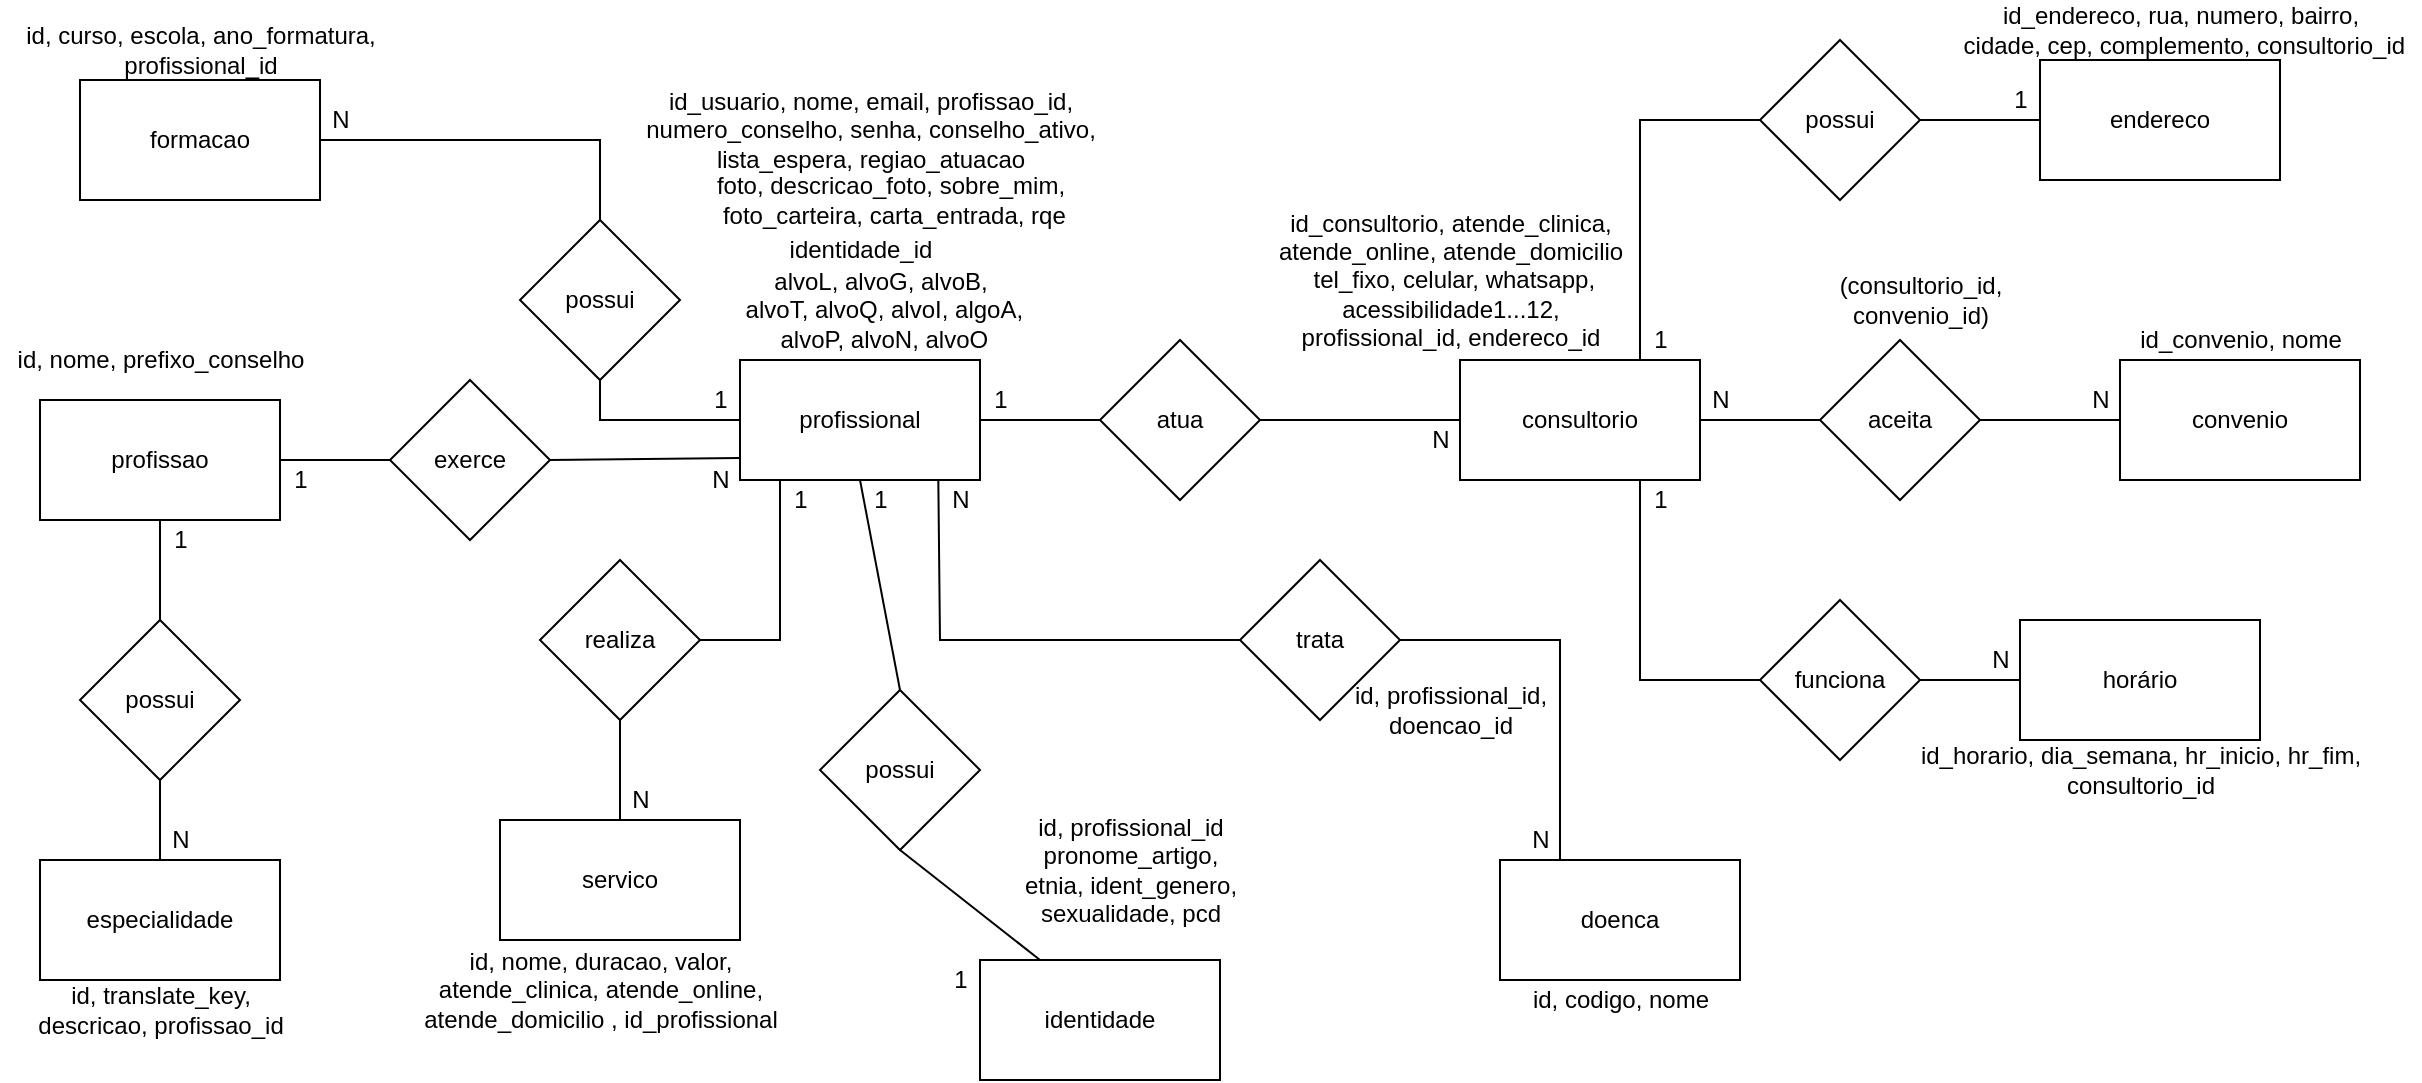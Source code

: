 <mxfile version="20.0.4" type="device"><diagram id="D3DDnIpMp7syWgpgnjYc" name="Page-1"><mxGraphModel dx="1583" dy="631" grid="1" gridSize="10" guides="1" tooltips="1" connect="1" arrows="1" fold="1" page="1" pageScale="1" pageWidth="827" pageHeight="1169" math="0" shadow="0"><root><mxCell id="0"/><mxCell id="1" parent="0"/><mxCell id="sRLIQsQh0YKUHEPlZo1W-2" value="profissional" style="rounded=0;whiteSpace=wrap;html=1;" parent="1" vertex="1"><mxGeometry x="670" y="230" width="120" height="60" as="geometry"/></mxCell><mxCell id="sRLIQsQh0YKUHEPlZo1W-3" value="id_usuario, nome, email, profissao_id,&lt;br&gt;numero_conselho, senha, conselho_ativo,&lt;br&gt;lista_espera, regiao_atuacao" style="text;html=1;align=center;verticalAlign=middle;resizable=0;points=[];autosize=1;strokeColor=none;fillColor=none;" parent="1" vertex="1"><mxGeometry x="615" y="90" width="240" height="50" as="geometry"/></mxCell><mxCell id="sRLIQsQh0YKUHEPlZo1W-13" value="foto, descricao_foto, sobre_mim,&lt;br&gt;&amp;nbsp;foto_carteira, carta_entrada, rqe" style="text;html=1;align=center;verticalAlign=middle;resizable=0;points=[];autosize=1;strokeColor=none;fillColor=none;" parent="1" vertex="1"><mxGeometry x="650" y="135" width="190" height="30" as="geometry"/></mxCell><mxCell id="sRLIQsQh0YKUHEPlZo1W-14" value="consultorio" style="rounded=0;whiteSpace=wrap;html=1;" parent="1" vertex="1"><mxGeometry x="1030" y="230" width="120" height="60" as="geometry"/></mxCell><mxCell id="sRLIQsQh0YKUHEPlZo1W-15" value="id_consultorio, atende_clinica,&lt;br&gt;atende_online, atende_domicilio&lt;br&gt;&amp;nbsp;tel_fixo, celular, whatsapp, &lt;br&gt;acessibilidade1...12,&lt;br&gt;profissional_id, endereco_id" style="text;html=1;align=center;verticalAlign=middle;resizable=0;points=[];autosize=1;strokeColor=none;fillColor=none;" parent="1" vertex="1"><mxGeometry x="930" y="150" width="190" height="80" as="geometry"/></mxCell><mxCell id="sRLIQsQh0YKUHEPlZo1W-16" value="convenio" style="rounded=0;whiteSpace=wrap;html=1;" parent="1" vertex="1"><mxGeometry x="1360" y="230" width="120" height="60" as="geometry"/></mxCell><mxCell id="sRLIQsQh0YKUHEPlZo1W-17" value="endereco" style="rounded=0;whiteSpace=wrap;html=1;" parent="1" vertex="1"><mxGeometry x="1320" y="80" width="120" height="60" as="geometry"/></mxCell><mxCell id="sRLIQsQh0YKUHEPlZo1W-18" value="id_endereco, rua, numero, bairro,&lt;br&gt;&amp;nbsp;cidade, cep, complemento, consultorio_id" style="text;html=1;align=center;verticalAlign=middle;resizable=0;points=[];autosize=1;strokeColor=none;fillColor=none;" parent="1" vertex="1"><mxGeometry x="1270" y="50" width="240" height="30" as="geometry"/></mxCell><mxCell id="sRLIQsQh0YKUHEPlZo1W-19" value="id_convenio, nome" style="text;html=1;align=center;verticalAlign=middle;resizable=0;points=[];autosize=1;strokeColor=none;fillColor=none;" parent="1" vertex="1"><mxGeometry x="1360" y="210" width="120" height="20" as="geometry"/></mxCell><mxCell id="sRLIQsQh0YKUHEPlZo1W-21" value="" style="endArrow=none;html=1;rounded=0;exitX=0;exitY=0.5;exitDx=0;exitDy=0;entryX=0.75;entryY=0;entryDx=0;entryDy=0;" parent="1" source="sRLIQsQh0YKUHEPlZo1W-22" target="sRLIQsQh0YKUHEPlZo1W-14" edge="1"><mxGeometry width="50" height="50" relative="1" as="geometry"><mxPoint x="720" y="100" as="sourcePoint"/><mxPoint x="590" y="220" as="targetPoint"/><Array as="points"><mxPoint x="1120" y="110"/></Array></mxGeometry></mxCell><mxCell id="sRLIQsQh0YKUHEPlZo1W-22" value="possui" style="rhombus;whiteSpace=wrap;html=1;" parent="1" vertex="1"><mxGeometry x="1180" y="70" width="80" height="80" as="geometry"/></mxCell><mxCell id="sRLIQsQh0YKUHEPlZo1W-23" value="atua" style="rhombus;whiteSpace=wrap;html=1;" parent="1" vertex="1"><mxGeometry x="850" y="220" width="80" height="80" as="geometry"/></mxCell><mxCell id="sRLIQsQh0YKUHEPlZo1W-24" value="" style="endArrow=none;html=1;rounded=0;exitX=1;exitY=0.5;exitDx=0;exitDy=0;entryX=0;entryY=0.5;entryDx=0;entryDy=0;" parent="1" source="sRLIQsQh0YKUHEPlZo1W-2" target="sRLIQsQh0YKUHEPlZo1W-23" edge="1"><mxGeometry width="50" height="50" relative="1" as="geometry"><mxPoint x="1090" y="220" as="sourcePoint"/><mxPoint x="1140" y="170" as="targetPoint"/><Array as="points"/></mxGeometry></mxCell><mxCell id="sRLIQsQh0YKUHEPlZo1W-25" value="" style="endArrow=none;html=1;rounded=0;entryX=0;entryY=0.5;entryDx=0;entryDy=0;exitX=1;exitY=0.5;exitDx=0;exitDy=0;" parent="1" source="sRLIQsQh0YKUHEPlZo1W-23" target="sRLIQsQh0YKUHEPlZo1W-14" edge="1"><mxGeometry width="50" height="50" relative="1" as="geometry"><mxPoint x="1090" y="220" as="sourcePoint"/><mxPoint x="1140" y="170" as="targetPoint"/><Array as="points"><mxPoint x="980" y="260"/></Array></mxGeometry></mxCell><mxCell id="sRLIQsQh0YKUHEPlZo1W-26" value="aceita" style="rhombus;whiteSpace=wrap;html=1;" parent="1" vertex="1"><mxGeometry x="1210" y="220" width="80" height="80" as="geometry"/></mxCell><mxCell id="sRLIQsQh0YKUHEPlZo1W-28" value="" style="endArrow=none;html=1;rounded=0;entryX=0;entryY=0.5;entryDx=0;entryDy=0;exitX=1;exitY=0.5;exitDx=0;exitDy=0;" parent="1" source="sRLIQsQh0YKUHEPlZo1W-26" target="sRLIQsQh0YKUHEPlZo1W-16" edge="1"><mxGeometry width="50" height="50" relative="1" as="geometry"><mxPoint x="1090" y="220" as="sourcePoint"/><mxPoint x="1140" y="170" as="targetPoint"/></mxGeometry></mxCell><mxCell id="sRLIQsQh0YKUHEPlZo1W-29" value="N" style="text;html=1;align=center;verticalAlign=middle;resizable=0;points=[];autosize=1;strokeColor=none;fillColor=none;" parent="1" vertex="1"><mxGeometry x="1150" y="240" width="20" height="20" as="geometry"/></mxCell><mxCell id="sRLIQsQh0YKUHEPlZo1W-30" value="N" style="text;html=1;align=center;verticalAlign=middle;resizable=0;points=[];autosize=1;strokeColor=none;fillColor=none;" parent="1" vertex="1"><mxGeometry x="1290" y="370" width="20" height="20" as="geometry"/></mxCell><mxCell id="sRLIQsQh0YKUHEPlZo1W-31" value="(consultorio_id,&lt;br&gt;convenio_id)" style="text;html=1;align=center;verticalAlign=middle;resizable=0;points=[];autosize=1;strokeColor=none;fillColor=none;" parent="1" vertex="1"><mxGeometry x="1210" y="185" width="100" height="30" as="geometry"/></mxCell><mxCell id="sRLIQsQh0YKUHEPlZo1W-32" value="1" style="text;html=1;align=center;verticalAlign=middle;resizable=0;points=[];autosize=1;strokeColor=none;fillColor=none;" parent="1" vertex="1"><mxGeometry x="1120" y="290" width="20" height="20" as="geometry"/></mxCell><mxCell id="sRLIQsQh0YKUHEPlZo1W-33" value="1" style="text;html=1;align=center;verticalAlign=middle;resizable=0;points=[];autosize=1;strokeColor=none;fillColor=none;" parent="1" vertex="1"><mxGeometry x="1300" y="90" width="20" height="20" as="geometry"/></mxCell><mxCell id="sRLIQsQh0YKUHEPlZo1W-34" value="horário" style="rounded=0;whiteSpace=wrap;html=1;" parent="1" vertex="1"><mxGeometry x="1310" y="360" width="120" height="60" as="geometry"/></mxCell><mxCell id="sRLIQsQh0YKUHEPlZo1W-35" value="funciona" style="rhombus;whiteSpace=wrap;html=1;" parent="1" vertex="1"><mxGeometry x="1180" y="350" width="80" height="80" as="geometry"/></mxCell><mxCell id="sRLIQsQh0YKUHEPlZo1W-36" value="" style="endArrow=none;html=1;rounded=0;entryX=0;entryY=0.5;entryDx=0;entryDy=0;exitX=1;exitY=0.5;exitDx=0;exitDy=0;" parent="1" source="sRLIQsQh0YKUHEPlZo1W-35" target="sRLIQsQh0YKUHEPlZo1W-34" edge="1"><mxGeometry width="50" height="50" relative="1" as="geometry"><mxPoint x="1070" y="320" as="sourcePoint"/><mxPoint x="1120" y="270" as="targetPoint"/></mxGeometry></mxCell><mxCell id="sRLIQsQh0YKUHEPlZo1W-37" value="" style="endArrow=none;html=1;rounded=0;entryX=0.75;entryY=1;entryDx=0;entryDy=0;exitX=0;exitY=0.5;exitDx=0;exitDy=0;" parent="1" source="sRLIQsQh0YKUHEPlZo1W-35" target="sRLIQsQh0YKUHEPlZo1W-14" edge="1"><mxGeometry width="50" height="50" relative="1" as="geometry"><mxPoint x="1070" y="320" as="sourcePoint"/><mxPoint x="1120" y="270" as="targetPoint"/><Array as="points"><mxPoint x="1120" y="390"/></Array></mxGeometry></mxCell><mxCell id="sRLIQsQh0YKUHEPlZo1W-38" value="id_horario, dia_semana, hr_inicio, hr_fim,&lt;br&gt;consultorio_id" style="text;html=1;align=center;verticalAlign=middle;resizable=0;points=[];autosize=1;strokeColor=none;fillColor=none;" parent="1" vertex="1"><mxGeometry x="1250" y="420" width="240" height="30" as="geometry"/></mxCell><mxCell id="sRLIQsQh0YKUHEPlZo1W-40" value="" style="endArrow=none;html=1;rounded=0;exitX=1;exitY=0.5;exitDx=0;exitDy=0;entryX=0;entryY=0.5;entryDx=0;entryDy=0;" parent="1" source="sRLIQsQh0YKUHEPlZo1W-14" target="sRLIQsQh0YKUHEPlZo1W-26" edge="1"><mxGeometry width="50" height="50" relative="1" as="geometry"><mxPoint x="920" y="220" as="sourcePoint"/><mxPoint x="970" y="170" as="targetPoint"/></mxGeometry></mxCell><mxCell id="sRLIQsQh0YKUHEPlZo1W-41" value="" style="endArrow=none;html=1;rounded=0;exitX=1;exitY=0.5;exitDx=0;exitDy=0;entryX=0;entryY=0.5;entryDx=0;entryDy=0;" parent="1" source="sRLIQsQh0YKUHEPlZo1W-22" target="sRLIQsQh0YKUHEPlZo1W-17" edge="1"><mxGeometry width="50" height="50" relative="1" as="geometry"><mxPoint x="1000" y="220" as="sourcePoint"/><mxPoint x="980" y="100" as="targetPoint"/></mxGeometry></mxCell><mxCell id="sRLIQsQh0YKUHEPlZo1W-45" value="1" style="text;html=1;align=center;verticalAlign=middle;resizable=0;points=[];autosize=1;strokeColor=none;fillColor=none;" parent="1" vertex="1"><mxGeometry x="1120" y="210" width="20" height="20" as="geometry"/></mxCell><mxCell id="sRLIQsQh0YKUHEPlZo1W-46" value="N" style="text;html=1;align=center;verticalAlign=middle;resizable=0;points=[];autosize=1;strokeColor=none;fillColor=none;" parent="1" vertex="1"><mxGeometry x="1340" y="240" width="20" height="20" as="geometry"/></mxCell><mxCell id="jHB2yHVg3FIGtP02SNOT-1" value="1" style="text;html=1;align=center;verticalAlign=middle;resizable=0;points=[];autosize=1;strokeColor=none;fillColor=none;" parent="1" vertex="1"><mxGeometry x="790" y="240" width="20" height="20" as="geometry"/></mxCell><mxCell id="jHB2yHVg3FIGtP02SNOT-2" value="N" style="text;html=1;align=center;verticalAlign=middle;resizable=0;points=[];autosize=1;strokeColor=none;fillColor=none;" parent="1" vertex="1"><mxGeometry x="1010" y="260" width="20" height="20" as="geometry"/></mxCell><mxCell id="jHB2yHVg3FIGtP02SNOT-3" value="servico" style="rounded=0;whiteSpace=wrap;html=1;" parent="1" vertex="1"><mxGeometry x="550" y="460" width="120" height="60" as="geometry"/></mxCell><mxCell id="jHB2yHVg3FIGtP02SNOT-4" value="realiza" style="rhombus;whiteSpace=wrap;html=1;" parent="1" vertex="1"><mxGeometry x="570" y="330" width="80" height="80" as="geometry"/></mxCell><mxCell id="jHB2yHVg3FIGtP02SNOT-5" value="" style="endArrow=none;html=1;rounded=0;entryX=1;entryY=0.5;entryDx=0;entryDy=0;" parent="1" target="jHB2yHVg3FIGtP02SNOT-4" edge="1"><mxGeometry width="50" height="50" relative="1" as="geometry"><mxPoint x="690" y="290" as="sourcePoint"/><mxPoint x="360" y="320" as="targetPoint"/><Array as="points"><mxPoint x="690" y="370"/></Array></mxGeometry></mxCell><mxCell id="jHB2yHVg3FIGtP02SNOT-6" value="" style="endArrow=none;html=1;rounded=0;exitX=0.5;exitY=1;exitDx=0;exitDy=0;entryX=0.5;entryY=0;entryDx=0;entryDy=0;" parent="1" source="jHB2yHVg3FIGtP02SNOT-4" target="jHB2yHVg3FIGtP02SNOT-3" edge="1"><mxGeometry width="50" height="50" relative="1" as="geometry"><mxPoint x="310" y="370" as="sourcePoint"/><mxPoint x="360" y="320" as="targetPoint"/></mxGeometry></mxCell><mxCell id="jHB2yHVg3FIGtP02SNOT-7" value="1" style="text;html=1;align=center;verticalAlign=middle;resizable=0;points=[];autosize=1;strokeColor=none;fillColor=none;" parent="1" vertex="1"><mxGeometry x="690" y="290" width="20" height="20" as="geometry"/></mxCell><mxCell id="jHB2yHVg3FIGtP02SNOT-8" value="N" style="text;html=1;align=center;verticalAlign=middle;resizable=0;points=[];autosize=1;strokeColor=none;fillColor=none;" parent="1" vertex="1"><mxGeometry x="610" y="440" width="20" height="20" as="geometry"/></mxCell><mxCell id="jHB2yHVg3FIGtP02SNOT-9" value="id, nome, duracao, valor,&lt;br&gt;atende_clinica, atende_online,&lt;br&gt;atende_domicilio , id_profissional" style="text;html=1;align=center;verticalAlign=middle;resizable=0;points=[];autosize=1;strokeColor=none;fillColor=none;" parent="1" vertex="1"><mxGeometry x="505" y="520" width="190" height="50" as="geometry"/></mxCell><mxCell id="Y3lOkSp_hceCPtzfGzdd-1" value="identidade_id" style="text;html=1;align=center;verticalAlign=middle;resizable=0;points=[];autosize=1;strokeColor=none;fillColor=none;" parent="1" vertex="1"><mxGeometry x="685" y="165" width="90" height="20" as="geometry"/></mxCell><mxCell id="Y3lOkSp_hceCPtzfGzdd-2" value="formacao" style="rounded=0;whiteSpace=wrap;html=1;" parent="1" vertex="1"><mxGeometry x="340" y="90" width="120" height="60" as="geometry"/></mxCell><mxCell id="Y3lOkSp_hceCPtzfGzdd-3" value="possui" style="rhombus;whiteSpace=wrap;html=1;" parent="1" vertex="1"><mxGeometry x="560" y="160" width="80" height="80" as="geometry"/></mxCell><mxCell id="Y3lOkSp_hceCPtzfGzdd-4" value="" style="endArrow=none;html=1;rounded=0;startArrow=none;" parent="1" edge="1"><mxGeometry width="50" height="50" relative="1" as="geometry"><mxPoint x="670" y="260" as="sourcePoint"/><mxPoint x="670" y="260" as="targetPoint"/></mxGeometry></mxCell><mxCell id="Y3lOkSp_hceCPtzfGzdd-5" value="" style="endArrow=none;html=1;rounded=0;entryX=1;entryY=0.5;entryDx=0;entryDy=0;exitX=0.5;exitY=0;exitDx=0;exitDy=0;" parent="1" source="Y3lOkSp_hceCPtzfGzdd-3" target="Y3lOkSp_hceCPtzfGzdd-2" edge="1"><mxGeometry width="50" height="50" relative="1" as="geometry"><mxPoint x="710" y="310" as="sourcePoint"/><mxPoint x="760" y="260" as="targetPoint"/><Array as="points"><mxPoint x="600" y="120"/></Array></mxGeometry></mxCell><mxCell id="Y3lOkSp_hceCPtzfGzdd-6" value="1" style="text;html=1;align=center;verticalAlign=middle;resizable=0;points=[];autosize=1;strokeColor=none;fillColor=none;" parent="1" vertex="1"><mxGeometry x="650" y="240" width="20" height="20" as="geometry"/></mxCell><mxCell id="Y3lOkSp_hceCPtzfGzdd-7" value="" style="endArrow=none;html=1;rounded=0;exitX=0.5;exitY=1;exitDx=0;exitDy=0;" parent="1" source="Y3lOkSp_hceCPtzfGzdd-3" edge="1"><mxGeometry width="50" height="50" relative="1" as="geometry"><mxPoint x="590" y="260" as="sourcePoint"/><mxPoint x="670" y="260" as="targetPoint"/><Array as="points"><mxPoint x="600" y="260"/></Array></mxGeometry></mxCell><mxCell id="Y3lOkSp_hceCPtzfGzdd-10" value="N" style="text;html=1;align=center;verticalAlign=middle;resizable=0;points=[];autosize=1;strokeColor=none;fillColor=none;" parent="1" vertex="1"><mxGeometry x="460" y="100" width="20" height="20" as="geometry"/></mxCell><mxCell id="Y3lOkSp_hceCPtzfGzdd-11" value="id, curso, escola, ano_formatura,&lt;br&gt;profissional_id" style="text;html=1;align=center;verticalAlign=middle;resizable=0;points=[];autosize=1;strokeColor=none;fillColor=none;" parent="1" vertex="1"><mxGeometry x="305" y="60" width="190" height="30" as="geometry"/></mxCell><mxCell id="Y3lOkSp_hceCPtzfGzdd-12" value="especialidade" style="rounded=0;whiteSpace=wrap;html=1;" parent="1" vertex="1"><mxGeometry x="320" y="480" width="120" height="60" as="geometry"/></mxCell><mxCell id="Y3lOkSp_hceCPtzfGzdd-13" value="id, translate_key,&lt;br&gt;descricao, profissao_id" style="text;html=1;align=center;verticalAlign=middle;resizable=0;points=[];autosize=1;strokeColor=none;fillColor=none;" parent="1" vertex="1"><mxGeometry x="310" y="540" width="140" height="30" as="geometry"/></mxCell><mxCell id="Y3lOkSp_hceCPtzfGzdd-14" value="possui" style="rhombus;whiteSpace=wrap;html=1;rounded=0;" parent="1" vertex="1"><mxGeometry x="340" y="360" width="80" height="80" as="geometry"/></mxCell><mxCell id="Y3lOkSp_hceCPtzfGzdd-16" value="" style="endArrow=none;html=1;rounded=0;exitX=0.5;exitY=0;exitDx=0;exitDy=0;" parent="1" source="Y3lOkSp_hceCPtzfGzdd-14" edge="1"><mxGeometry width="50" height="50" relative="1" as="geometry"><mxPoint x="710" y="300" as="sourcePoint"/><mxPoint x="380" y="330" as="targetPoint"/><Array as="points"><mxPoint x="380" y="310"/></Array></mxGeometry></mxCell><mxCell id="Y3lOkSp_hceCPtzfGzdd-17" value="" style="endArrow=none;html=1;rounded=0;entryX=0.5;entryY=0;entryDx=0;entryDy=0;exitX=0.5;exitY=1;exitDx=0;exitDy=0;" parent="1" source="Y3lOkSp_hceCPtzfGzdd-14" target="Y3lOkSp_hceCPtzfGzdd-12" edge="1"><mxGeometry width="50" height="50" relative="1" as="geometry"><mxPoint x="710" y="300" as="sourcePoint"/><mxPoint x="760" y="250" as="targetPoint"/></mxGeometry></mxCell><mxCell id="Y3lOkSp_hceCPtzfGzdd-18" value="1" style="text;html=1;align=center;verticalAlign=middle;resizable=0;points=[];autosize=1;strokeColor=none;fillColor=none;" parent="1" vertex="1"><mxGeometry x="440" y="280" width="20" height="20" as="geometry"/></mxCell><mxCell id="Y3lOkSp_hceCPtzfGzdd-19" value="N" style="text;html=1;align=center;verticalAlign=middle;resizable=0;points=[];autosize=1;strokeColor=none;fillColor=none;" parent="1" vertex="1"><mxGeometry x="650" y="280" width="20" height="20" as="geometry"/></mxCell><mxCell id="Y3lOkSp_hceCPtzfGzdd-22" value="alvoL, alvoG, alvoB,&lt;br&gt;&amp;nbsp;alvoT, alvoQ, alvoI, algoA,&lt;br&gt;&amp;nbsp;alvoP, alvoN, alvoO" style="text;html=1;align=center;verticalAlign=middle;resizable=0;points=[];autosize=1;strokeColor=none;fillColor=none;" parent="1" vertex="1"><mxGeometry x="660" y="180" width="160" height="50" as="geometry"/></mxCell><mxCell id="Y3lOkSp_hceCPtzfGzdd-25" value="profissao" style="rounded=0;whiteSpace=wrap;html=1;" parent="1" vertex="1"><mxGeometry x="320" y="250" width="120" height="60" as="geometry"/></mxCell><mxCell id="Y3lOkSp_hceCPtzfGzdd-26" value="exerce" style="rhombus;whiteSpace=wrap;html=1;" parent="1" vertex="1"><mxGeometry x="495" y="240" width="80" height="80" as="geometry"/></mxCell><mxCell id="Y3lOkSp_hceCPtzfGzdd-27" value="" style="endArrow=none;html=1;rounded=0;entryX=1;entryY=0.5;entryDx=0;entryDy=0;exitX=-0.002;exitY=0.817;exitDx=0;exitDy=0;exitPerimeter=0;" parent="1" source="sRLIQsQh0YKUHEPlZo1W-2" target="Y3lOkSp_hceCPtzfGzdd-26" edge="1"><mxGeometry width="50" height="50" relative="1" as="geometry"><mxPoint x="540" y="450" as="sourcePoint"/><mxPoint x="590" y="400" as="targetPoint"/></mxGeometry></mxCell><mxCell id="Y3lOkSp_hceCPtzfGzdd-30" value="1" style="text;html=1;align=center;verticalAlign=middle;resizable=0;points=[];autosize=1;strokeColor=none;fillColor=none;" parent="1" vertex="1"><mxGeometry x="380" y="310" width="20" height="20" as="geometry"/></mxCell><mxCell id="Y3lOkSp_hceCPtzfGzdd-31" value="N" style="text;html=1;align=center;verticalAlign=middle;resizable=0;points=[];autosize=1;strokeColor=none;fillColor=none;" parent="1" vertex="1"><mxGeometry x="380" y="460" width="20" height="20" as="geometry"/></mxCell><mxCell id="Y3lOkSp_hceCPtzfGzdd-32" value="" style="endArrow=none;html=1;rounded=0;entryX=1;entryY=0.5;entryDx=0;entryDy=0;exitX=0;exitY=0.5;exitDx=0;exitDy=0;" parent="1" source="Y3lOkSp_hceCPtzfGzdd-26" target="Y3lOkSp_hceCPtzfGzdd-25" edge="1"><mxGeometry width="50" height="50" relative="1" as="geometry"><mxPoint x="630" y="230" as="sourcePoint"/><mxPoint x="680" y="180" as="targetPoint"/></mxGeometry></mxCell><mxCell id="Y3lOkSp_hceCPtzfGzdd-34" value="id, nome, prefixo_conselho" style="text;html=1;align=center;verticalAlign=middle;resizable=0;points=[];autosize=1;strokeColor=none;fillColor=none;" parent="1" vertex="1"><mxGeometry x="300" y="220" width="160" height="20" as="geometry"/></mxCell><mxCell id="Y3lOkSp_hceCPtzfGzdd-36" value="doenca" style="rounded=0;whiteSpace=wrap;html=1;" parent="1" vertex="1"><mxGeometry x="1050" y="480" width="120" height="60" as="geometry"/></mxCell><mxCell id="Y3lOkSp_hceCPtzfGzdd-37" value="trata" style="rhombus;whiteSpace=wrap;html=1;" parent="1" vertex="1"><mxGeometry x="920" y="330" width="80" height="80" as="geometry"/></mxCell><mxCell id="Y3lOkSp_hceCPtzfGzdd-38" value="" style="endArrow=none;html=1;rounded=0;entryX=-0.042;entryY=0.008;entryDx=0;entryDy=0;exitX=0;exitY=0.5;exitDx=0;exitDy=0;entryPerimeter=0;" parent="1" source="Y3lOkSp_hceCPtzfGzdd-37" target="Y3lOkSp_hceCPtzfGzdd-40" edge="1"><mxGeometry width="50" height="50" relative="1" as="geometry"><mxPoint x="970" y="430" as="sourcePoint"/><mxPoint x="1020" y="380" as="targetPoint"/><Array as="points"><mxPoint x="770" y="370"/></Array></mxGeometry></mxCell><mxCell id="Y3lOkSp_hceCPtzfGzdd-39" value="" style="endArrow=none;html=1;rounded=0;exitX=0.25;exitY=0;exitDx=0;exitDy=0;entryX=1;entryY=0.5;entryDx=0;entryDy=0;" parent="1" source="Y3lOkSp_hceCPtzfGzdd-36" target="Y3lOkSp_hceCPtzfGzdd-37" edge="1"><mxGeometry width="50" height="50" relative="1" as="geometry"><mxPoint x="970" y="430" as="sourcePoint"/><mxPoint x="1020" y="380" as="targetPoint"/><Array as="points"><mxPoint x="1080" y="440"/><mxPoint x="1080" y="370"/></Array></mxGeometry></mxCell><mxCell id="Y3lOkSp_hceCPtzfGzdd-40" value="N" style="text;html=1;align=center;verticalAlign=middle;resizable=0;points=[];autosize=1;strokeColor=none;fillColor=none;" parent="1" vertex="1"><mxGeometry x="770" y="290" width="20" height="20" as="geometry"/></mxCell><mxCell id="Y3lOkSp_hceCPtzfGzdd-41" value="N" style="text;html=1;align=center;verticalAlign=middle;resizable=0;points=[];autosize=1;strokeColor=none;fillColor=none;" parent="1" vertex="1"><mxGeometry x="1060" y="460" width="20" height="20" as="geometry"/></mxCell><mxCell id="Y3lOkSp_hceCPtzfGzdd-42" value="id, profissional_id,&lt;br&gt;doencao_id" style="text;html=1;align=center;verticalAlign=middle;resizable=0;points=[];autosize=1;strokeColor=none;fillColor=none;" parent="1" vertex="1"><mxGeometry x="970" y="390" width="110" height="30" as="geometry"/></mxCell><mxCell id="Y3lOkSp_hceCPtzfGzdd-43" value="id, codigo, nome" style="text;html=1;align=center;verticalAlign=middle;resizable=0;points=[];autosize=1;strokeColor=none;fillColor=none;" parent="1" vertex="1"><mxGeometry x="1060" y="540" width="100" height="20" as="geometry"/></mxCell><mxCell id="Y3lOkSp_hceCPtzfGzdd-45" value="identidade" style="rounded=0;whiteSpace=wrap;html=1;" parent="1" vertex="1"><mxGeometry x="790" y="530" width="120" height="60" as="geometry"/></mxCell><mxCell id="Y3lOkSp_hceCPtzfGzdd-46" value="possui" style="rhombus;whiteSpace=wrap;html=1;" parent="1" vertex="1"><mxGeometry x="710" y="395" width="80" height="80" as="geometry"/></mxCell><mxCell id="Y3lOkSp_hceCPtzfGzdd-47" value="" style="endArrow=none;html=1;rounded=0;exitX=0.25;exitY=0;exitDx=0;exitDy=0;entryX=0.5;entryY=1;entryDx=0;entryDy=0;" parent="1" source="Y3lOkSp_hceCPtzfGzdd-45" target="Y3lOkSp_hceCPtzfGzdd-46" edge="1"><mxGeometry width="50" height="50" relative="1" as="geometry"><mxPoint x="710" y="590" as="sourcePoint"/><mxPoint x="760" y="540" as="targetPoint"/></mxGeometry></mxCell><mxCell id="Y3lOkSp_hceCPtzfGzdd-48" value="" style="endArrow=none;html=1;rounded=0;entryX=0.5;entryY=0;entryDx=0;entryDy=0;exitX=0.5;exitY=1;exitDx=0;exitDy=0;" parent="1" source="sRLIQsQh0YKUHEPlZo1W-2" target="Y3lOkSp_hceCPtzfGzdd-46" edge="1"><mxGeometry width="50" height="50" relative="1" as="geometry"><mxPoint x="710" y="590" as="sourcePoint"/><mxPoint x="760" y="540" as="targetPoint"/></mxGeometry></mxCell><mxCell id="Y3lOkSp_hceCPtzfGzdd-79" value="id, profissional_id&lt;br&gt;pronome_artigo,&lt;br&gt;etnia, ident_genero,&lt;br&gt;sexualidade, pcd" style="text;html=1;align=center;verticalAlign=middle;resizable=0;points=[];autosize=1;strokeColor=none;fillColor=none;rotation=0;" parent="1" vertex="1"><mxGeometry x="800" y="450" width="130" height="70" as="geometry"/></mxCell><mxCell id="Y3lOkSp_hceCPtzfGzdd-95" value="1" style="text;html=1;align=center;verticalAlign=middle;resizable=0;points=[];autosize=1;strokeColor=none;fillColor=none;" parent="1" vertex="1"><mxGeometry x="730" y="290" width="20" height="20" as="geometry"/></mxCell><mxCell id="Y3lOkSp_hceCPtzfGzdd-96" value="1" style="text;html=1;align=center;verticalAlign=middle;resizable=0;points=[];autosize=1;strokeColor=none;fillColor=none;" parent="1" vertex="1"><mxGeometry x="770" y="530" width="20" height="20" as="geometry"/></mxCell></root></mxGraphModel></diagram></mxfile>